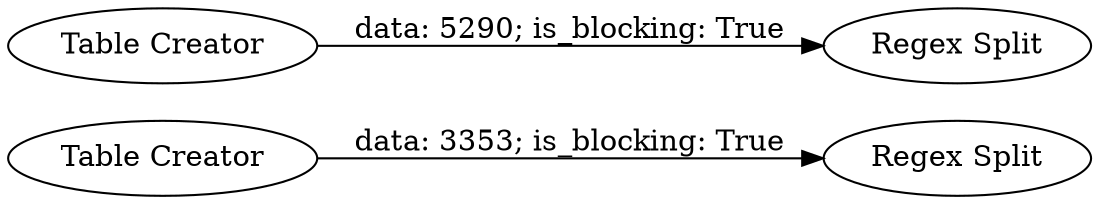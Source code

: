 digraph {
	"6044524140325300607_343" [label="Table Creator"]
	"6044524140325300607_344" [label="Regex Split"]
	"6044524140325300607_350" [label="Regex Split"]
	"6044524140325300607_349" [label="Table Creator"]
	"6044524140325300607_343" -> "6044524140325300607_344" [label="data: 3353; is_blocking: True"]
	"6044524140325300607_349" -> "6044524140325300607_350" [label="data: 5290; is_blocking: True"]
	rankdir=LR
}
